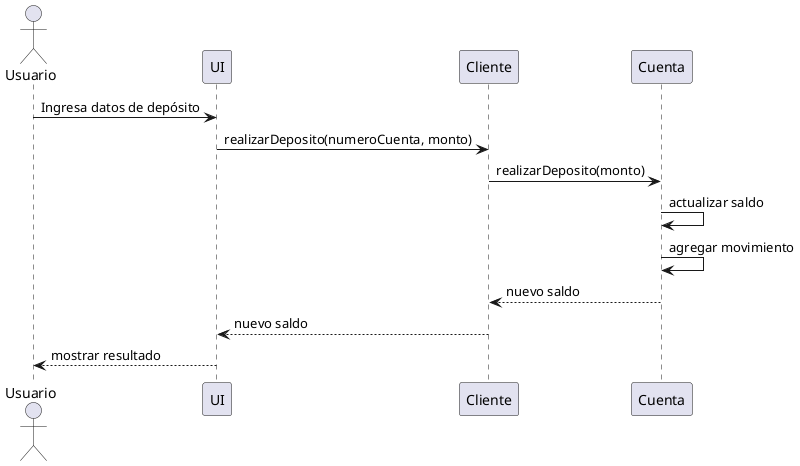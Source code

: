 @startuml

actor Usuario
participant "UI" as UI
participant Cliente
participant Cuenta

Usuario -> UI: Ingresa datos de depósito
UI -> Cliente: realizarDeposito(numeroCuenta, monto)
Cliente -> Cuenta: realizarDeposito(monto)
Cuenta -> Cuenta: actualizar saldo
Cuenta -> Cuenta: agregar movimiento
Cuenta --> Cliente: nuevo saldo
Cliente --> UI: nuevo saldo
UI --> Usuario: mostrar resultado

@enduml
